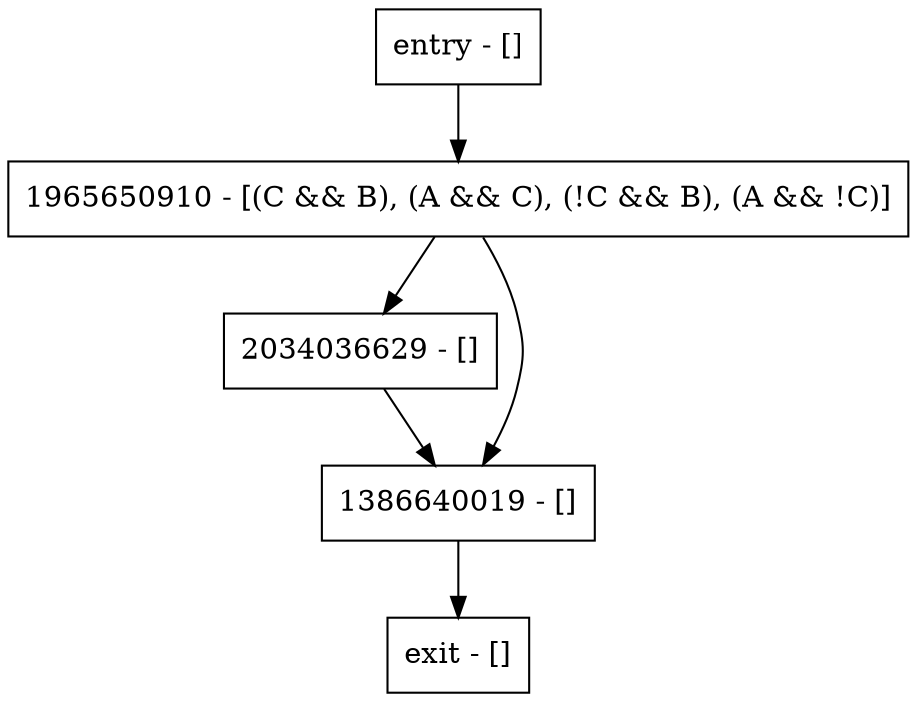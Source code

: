 digraph foo {
node [shape=record];
entry [label="entry - []"];
exit [label="exit - []"];
1965650910 [label="1965650910 - [(C && B), (A && C), (!C && B), (A && !C)]"];
2034036629 [label="2034036629 - []"];
1386640019 [label="1386640019 - []"];
entry;
exit;
entry -> 1965650910;
1965650910 -> 2034036629;
1965650910 -> 1386640019;
2034036629 -> 1386640019;
1386640019 -> exit;
}
